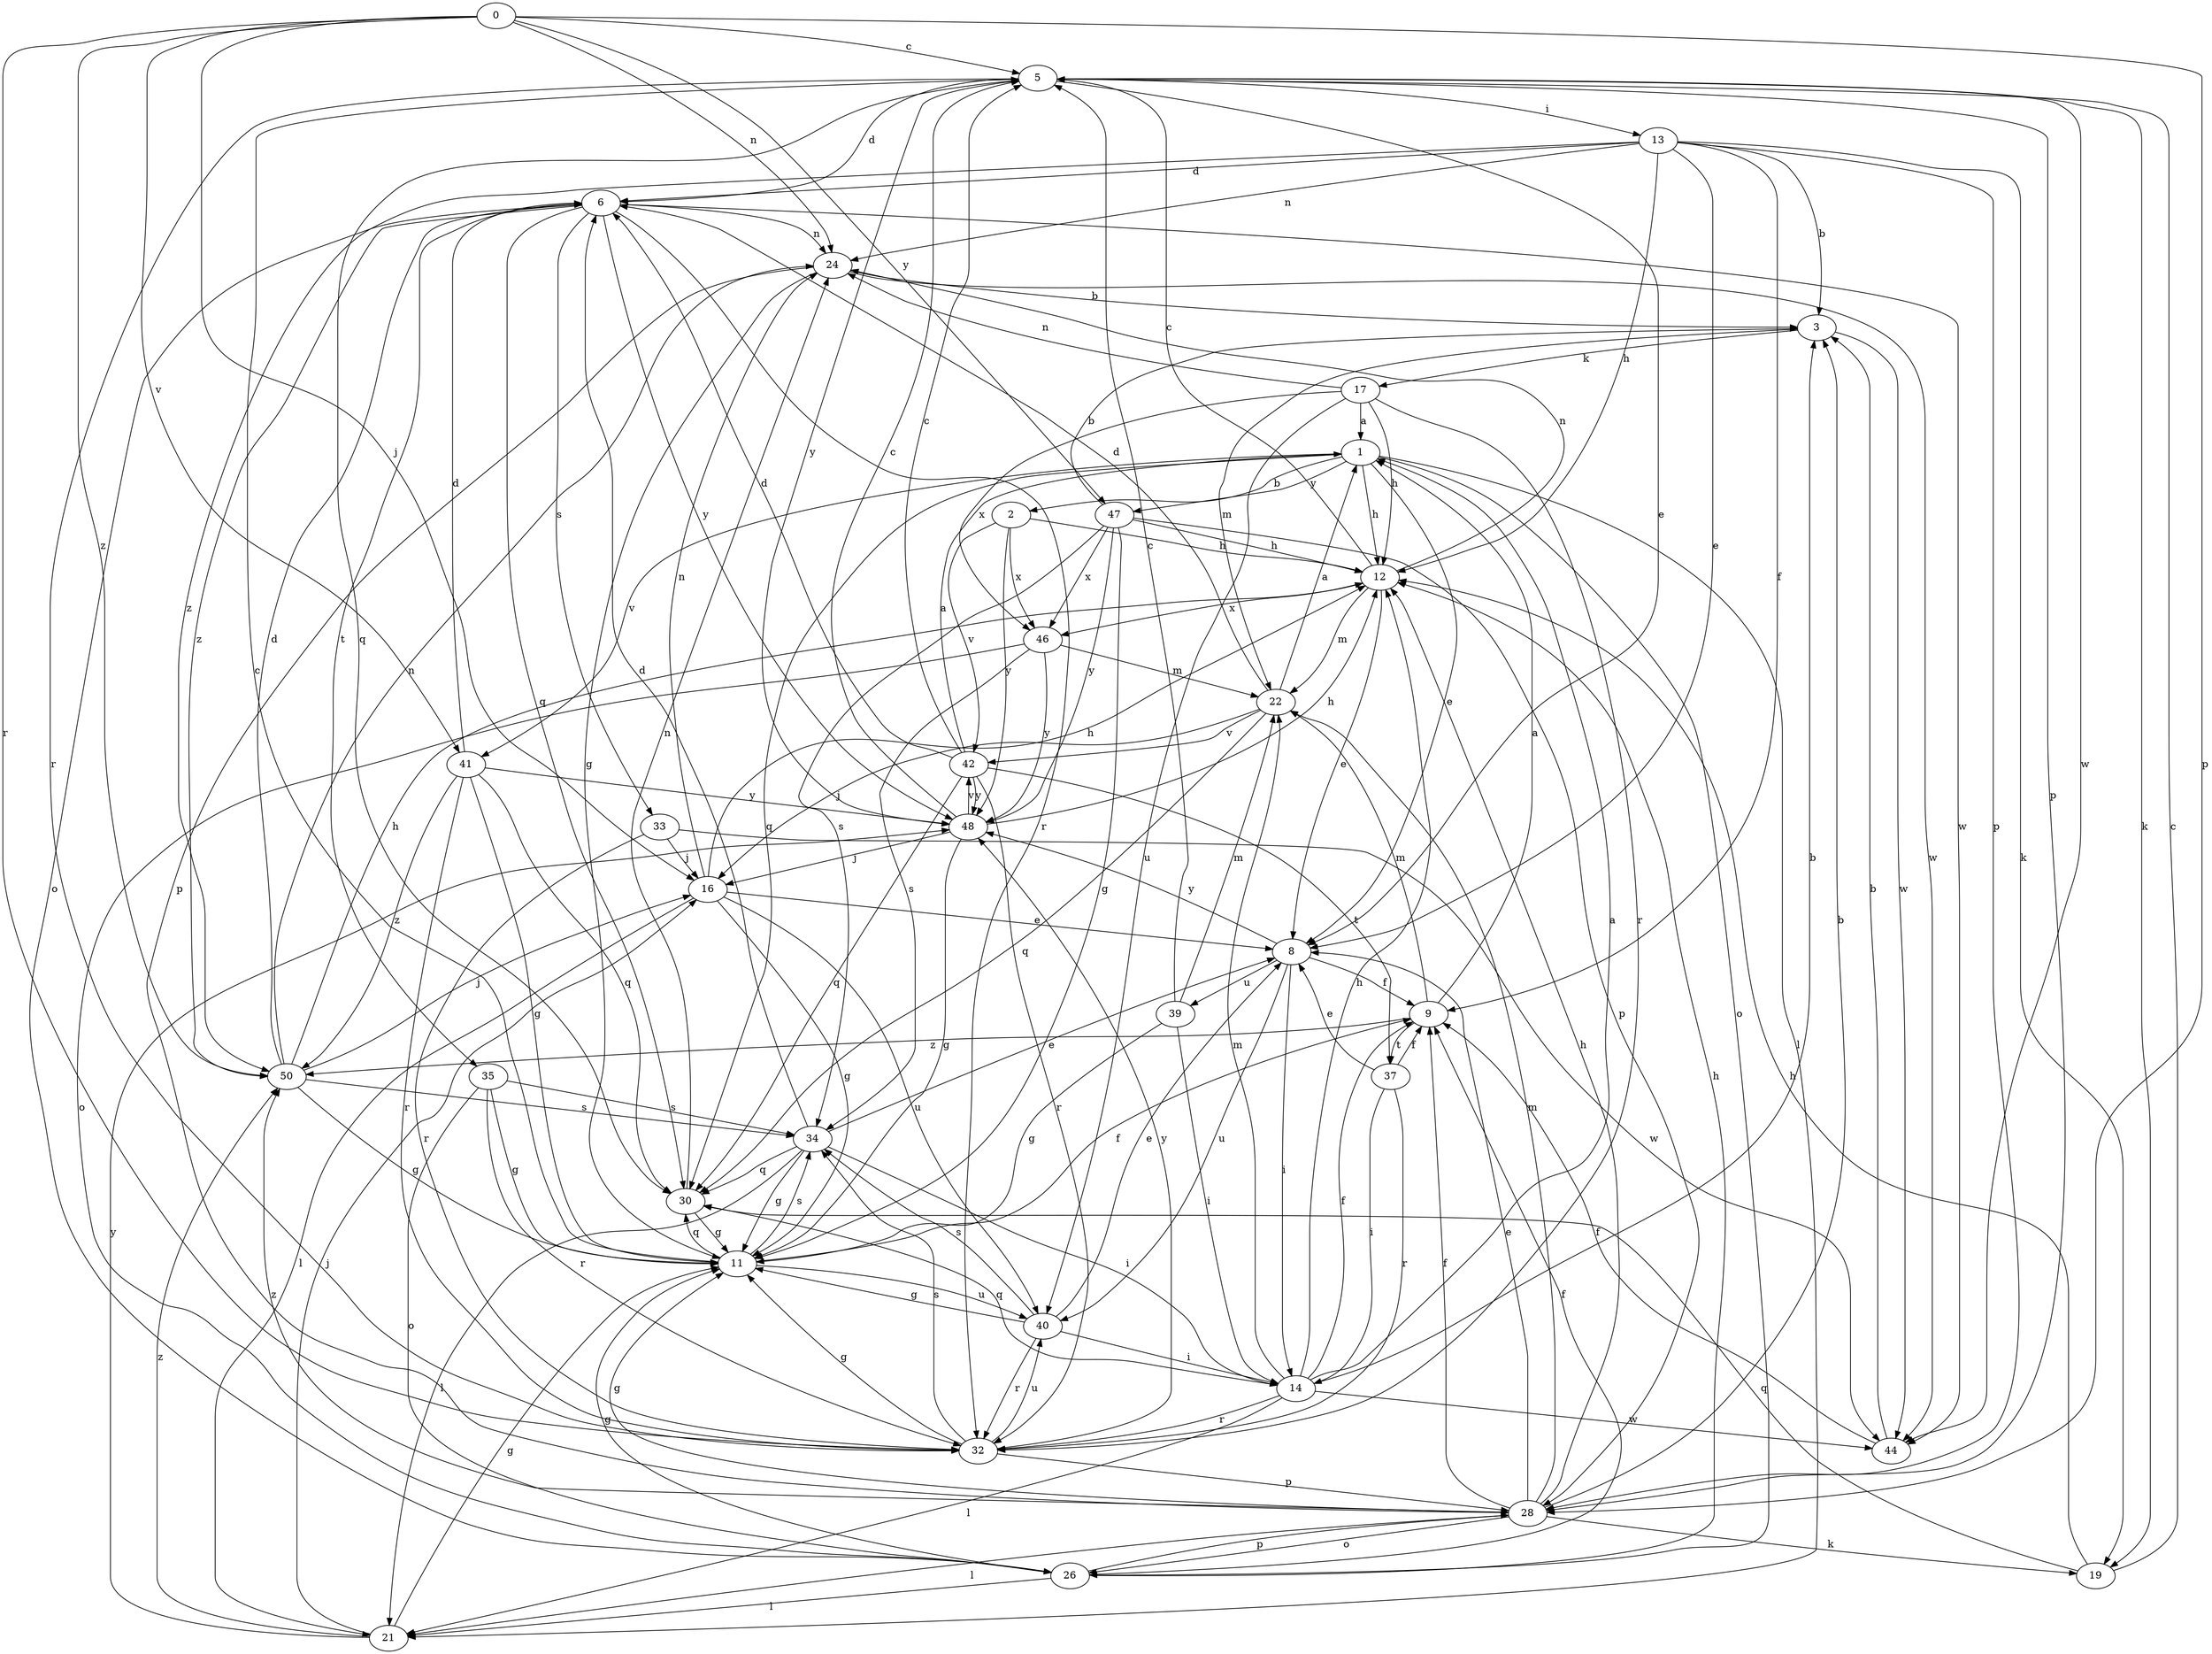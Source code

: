 strict digraph  {
0;
1;
2;
3;
5;
6;
8;
9;
11;
12;
13;
14;
16;
17;
19;
21;
22;
24;
26;
28;
30;
32;
33;
34;
35;
37;
39;
40;
41;
42;
44;
46;
47;
48;
50;
0 -> 5  [label=c];
0 -> 16  [label=j];
0 -> 24  [label=n];
0 -> 28  [label=p];
0 -> 32  [label=r];
0 -> 41  [label=v];
0 -> 47  [label=y];
0 -> 50  [label=z];
1 -> 2  [label=b];
1 -> 8  [label=e];
1 -> 12  [label=h];
1 -> 21  [label=l];
1 -> 26  [label=o];
1 -> 30  [label=q];
1 -> 41  [label=v];
1 -> 47  [label=y];
2 -> 12  [label=h];
2 -> 42  [label=v];
2 -> 46  [label=x];
2 -> 48  [label=y];
3 -> 17  [label=k];
3 -> 22  [label=m];
3 -> 44  [label=w];
5 -> 6  [label=d];
5 -> 8  [label=e];
5 -> 13  [label=i];
5 -> 19  [label=k];
5 -> 28  [label=p];
5 -> 30  [label=q];
5 -> 32  [label=r];
5 -> 44  [label=w];
5 -> 48  [label=y];
6 -> 24  [label=n];
6 -> 26  [label=o];
6 -> 30  [label=q];
6 -> 32  [label=r];
6 -> 33  [label=s];
6 -> 35  [label=t];
6 -> 44  [label=w];
6 -> 48  [label=y];
6 -> 50  [label=z];
8 -> 9  [label=f];
8 -> 14  [label=i];
8 -> 39  [label=u];
8 -> 40  [label=u];
8 -> 48  [label=y];
9 -> 1  [label=a];
9 -> 22  [label=m];
9 -> 37  [label=t];
9 -> 50  [label=z];
11 -> 5  [label=c];
11 -> 9  [label=f];
11 -> 30  [label=q];
11 -> 34  [label=s];
11 -> 40  [label=u];
12 -> 5  [label=c];
12 -> 8  [label=e];
12 -> 22  [label=m];
12 -> 24  [label=n];
12 -> 46  [label=x];
13 -> 3  [label=b];
13 -> 6  [label=d];
13 -> 8  [label=e];
13 -> 9  [label=f];
13 -> 12  [label=h];
13 -> 19  [label=k];
13 -> 24  [label=n];
13 -> 28  [label=p];
13 -> 50  [label=z];
14 -> 1  [label=a];
14 -> 3  [label=b];
14 -> 9  [label=f];
14 -> 12  [label=h];
14 -> 21  [label=l];
14 -> 22  [label=m];
14 -> 30  [label=q];
14 -> 32  [label=r];
14 -> 44  [label=w];
16 -> 8  [label=e];
16 -> 11  [label=g];
16 -> 12  [label=h];
16 -> 21  [label=l];
16 -> 24  [label=n];
16 -> 40  [label=u];
17 -> 1  [label=a];
17 -> 12  [label=h];
17 -> 24  [label=n];
17 -> 32  [label=r];
17 -> 40  [label=u];
17 -> 46  [label=x];
19 -> 5  [label=c];
19 -> 12  [label=h];
19 -> 30  [label=q];
21 -> 11  [label=g];
21 -> 16  [label=j];
21 -> 48  [label=y];
21 -> 50  [label=z];
22 -> 1  [label=a];
22 -> 6  [label=d];
22 -> 16  [label=j];
22 -> 30  [label=q];
22 -> 42  [label=v];
24 -> 3  [label=b];
24 -> 11  [label=g];
24 -> 28  [label=p];
24 -> 44  [label=w];
26 -> 9  [label=f];
26 -> 11  [label=g];
26 -> 12  [label=h];
26 -> 21  [label=l];
26 -> 28  [label=p];
28 -> 3  [label=b];
28 -> 8  [label=e];
28 -> 9  [label=f];
28 -> 11  [label=g];
28 -> 12  [label=h];
28 -> 19  [label=k];
28 -> 21  [label=l];
28 -> 22  [label=m];
28 -> 26  [label=o];
28 -> 50  [label=z];
30 -> 11  [label=g];
30 -> 24  [label=n];
32 -> 11  [label=g];
32 -> 28  [label=p];
32 -> 34  [label=s];
32 -> 40  [label=u];
32 -> 48  [label=y];
33 -> 16  [label=j];
33 -> 32  [label=r];
33 -> 44  [label=w];
34 -> 6  [label=d];
34 -> 8  [label=e];
34 -> 11  [label=g];
34 -> 14  [label=i];
34 -> 21  [label=l];
34 -> 30  [label=q];
35 -> 11  [label=g];
35 -> 26  [label=o];
35 -> 32  [label=r];
35 -> 34  [label=s];
37 -> 8  [label=e];
37 -> 9  [label=f];
37 -> 14  [label=i];
37 -> 32  [label=r];
39 -> 5  [label=c];
39 -> 11  [label=g];
39 -> 14  [label=i];
39 -> 22  [label=m];
40 -> 8  [label=e];
40 -> 11  [label=g];
40 -> 14  [label=i];
40 -> 32  [label=r];
40 -> 34  [label=s];
41 -> 6  [label=d];
41 -> 11  [label=g];
41 -> 30  [label=q];
41 -> 32  [label=r];
41 -> 48  [label=y];
41 -> 50  [label=z];
42 -> 1  [label=a];
42 -> 5  [label=c];
42 -> 6  [label=d];
42 -> 30  [label=q];
42 -> 32  [label=r];
42 -> 37  [label=t];
42 -> 48  [label=y];
44 -> 3  [label=b];
44 -> 9  [label=f];
46 -> 22  [label=m];
46 -> 26  [label=o];
46 -> 34  [label=s];
46 -> 48  [label=y];
47 -> 3  [label=b];
47 -> 11  [label=g];
47 -> 12  [label=h];
47 -> 28  [label=p];
47 -> 34  [label=s];
47 -> 46  [label=x];
47 -> 48  [label=y];
48 -> 5  [label=c];
48 -> 11  [label=g];
48 -> 12  [label=h];
48 -> 16  [label=j];
48 -> 42  [label=v];
50 -> 6  [label=d];
50 -> 11  [label=g];
50 -> 12  [label=h];
50 -> 16  [label=j];
50 -> 24  [label=n];
50 -> 34  [label=s];
}
